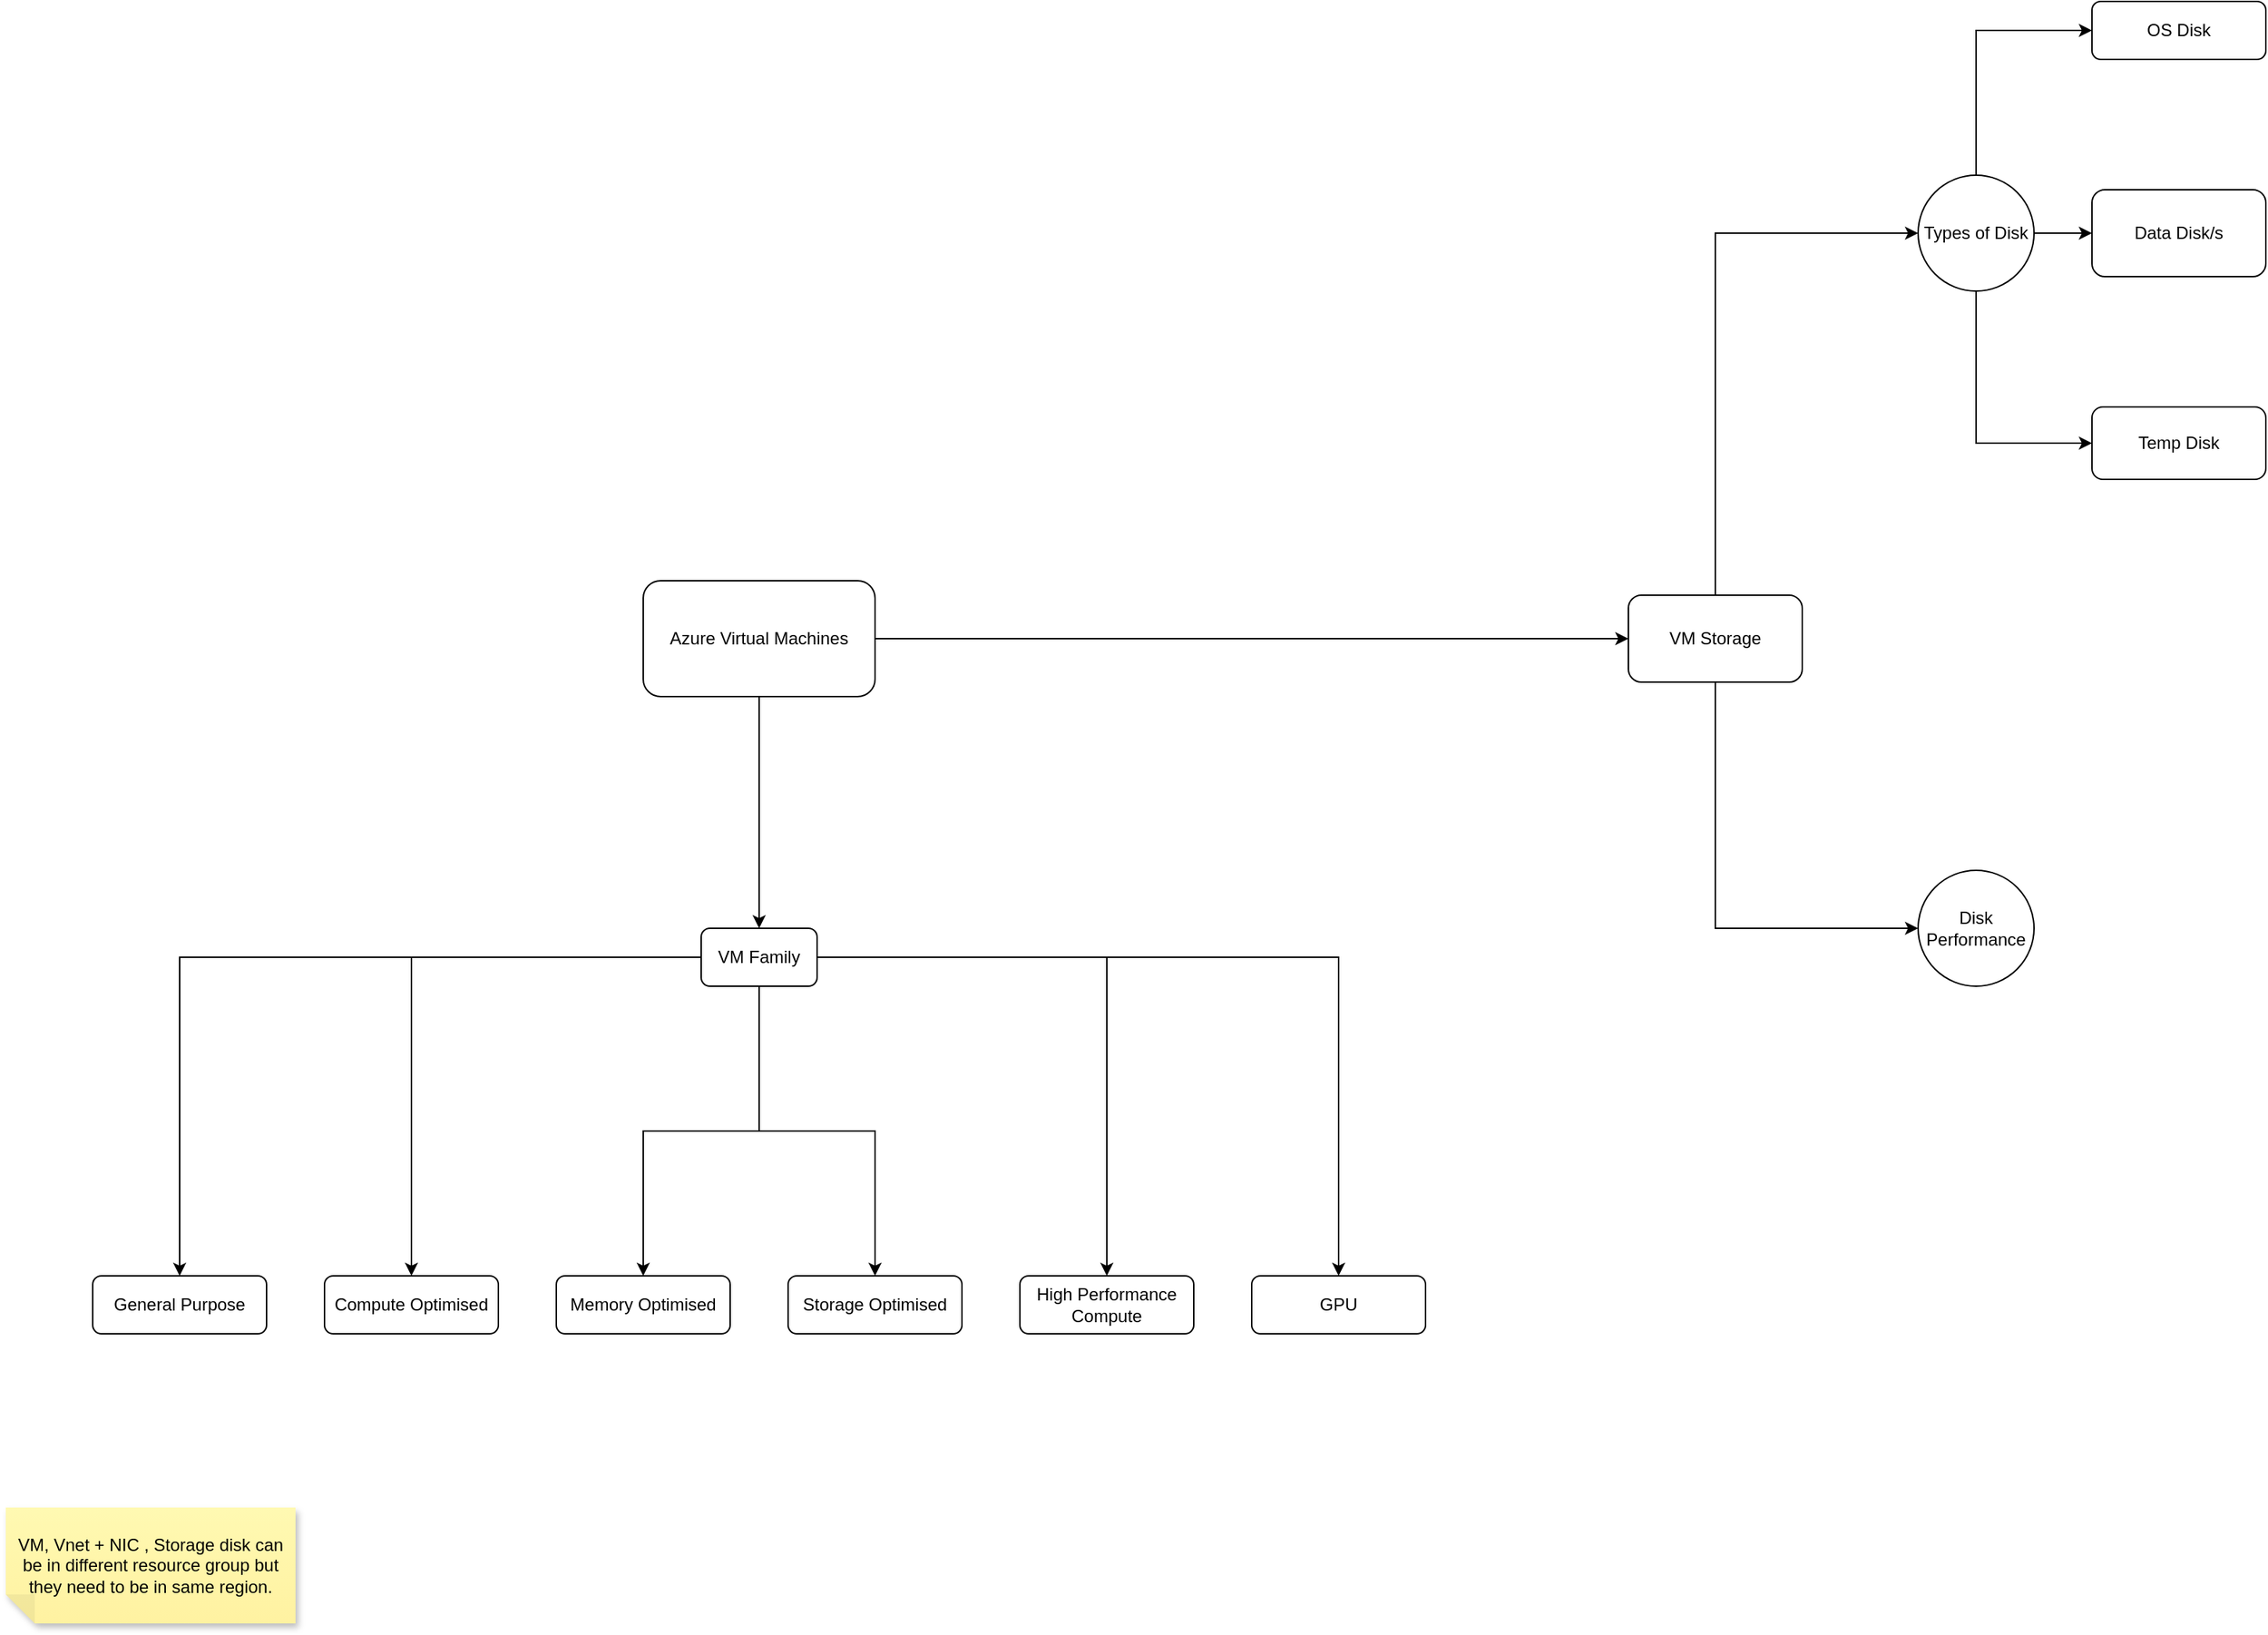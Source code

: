 <mxfile version="24.9.0">
  <diagram name="Page-1" id="cbFLLo0eFX_HLdYKL4IW">
    <mxGraphModel dx="788" dy="822" grid="1" gridSize="10" guides="1" tooltips="1" connect="1" arrows="1" fold="1" page="1" pageScale="1" pageWidth="1100" pageHeight="850" math="0" shadow="0">
      <root>
        <mxCell id="0" />
        <mxCell id="1" parent="0" />
        <mxCell id="4GKKFWEUCo8rr3pjgwcH-3" value="" style="edgeStyle=orthogonalEdgeStyle;rounded=0;orthogonalLoop=1;jettySize=auto;html=1;" edge="1" parent="1" source="4GKKFWEUCo8rr3pjgwcH-1" target="4GKKFWEUCo8rr3pjgwcH-2">
          <mxGeometry relative="1" as="geometry" />
        </mxCell>
        <mxCell id="4GKKFWEUCo8rr3pjgwcH-18" value="" style="edgeStyle=orthogonalEdgeStyle;rounded=0;orthogonalLoop=1;jettySize=auto;html=1;" edge="1" parent="1" source="4GKKFWEUCo8rr3pjgwcH-1" target="4GKKFWEUCo8rr3pjgwcH-17">
          <mxGeometry relative="1" as="geometry" />
        </mxCell>
        <mxCell id="4GKKFWEUCo8rr3pjgwcH-1" value="Azure Virtual Machines" style="rounded=1;whiteSpace=wrap;html=1;" vertex="1" parent="1">
          <mxGeometry x="480" y="400" width="160" height="80" as="geometry" />
        </mxCell>
        <mxCell id="4GKKFWEUCo8rr3pjgwcH-5" value="" style="edgeStyle=orthogonalEdgeStyle;rounded=0;orthogonalLoop=1;jettySize=auto;html=1;" edge="1" parent="1" source="4GKKFWEUCo8rr3pjgwcH-2" target="4GKKFWEUCo8rr3pjgwcH-4">
          <mxGeometry relative="1" as="geometry" />
        </mxCell>
        <mxCell id="4GKKFWEUCo8rr3pjgwcH-11" style="edgeStyle=orthogonalEdgeStyle;rounded=0;orthogonalLoop=1;jettySize=auto;html=1;" edge="1" parent="1" source="4GKKFWEUCo8rr3pjgwcH-2" target="4GKKFWEUCo8rr3pjgwcH-6">
          <mxGeometry relative="1" as="geometry" />
        </mxCell>
        <mxCell id="4GKKFWEUCo8rr3pjgwcH-12" style="edgeStyle=orthogonalEdgeStyle;rounded=0;orthogonalLoop=1;jettySize=auto;html=1;" edge="1" parent="1" source="4GKKFWEUCo8rr3pjgwcH-2" target="4GKKFWEUCo8rr3pjgwcH-7">
          <mxGeometry relative="1" as="geometry" />
        </mxCell>
        <mxCell id="4GKKFWEUCo8rr3pjgwcH-13" style="edgeStyle=orthogonalEdgeStyle;rounded=0;orthogonalLoop=1;jettySize=auto;html=1;" edge="1" parent="1" source="4GKKFWEUCo8rr3pjgwcH-2" target="4GKKFWEUCo8rr3pjgwcH-8">
          <mxGeometry relative="1" as="geometry" />
        </mxCell>
        <mxCell id="4GKKFWEUCo8rr3pjgwcH-14" style="edgeStyle=orthogonalEdgeStyle;rounded=0;orthogonalLoop=1;jettySize=auto;html=1;" edge="1" parent="1" source="4GKKFWEUCo8rr3pjgwcH-2" target="4GKKFWEUCo8rr3pjgwcH-9">
          <mxGeometry relative="1" as="geometry" />
        </mxCell>
        <mxCell id="4GKKFWEUCo8rr3pjgwcH-15" style="edgeStyle=orthogonalEdgeStyle;rounded=0;orthogonalLoop=1;jettySize=auto;html=1;" edge="1" parent="1" source="4GKKFWEUCo8rr3pjgwcH-2" target="4GKKFWEUCo8rr3pjgwcH-10">
          <mxGeometry relative="1" as="geometry" />
        </mxCell>
        <mxCell id="4GKKFWEUCo8rr3pjgwcH-2" value="VM Family" style="whiteSpace=wrap;html=1;rounded=1;" vertex="1" parent="1">
          <mxGeometry x="520" y="640" width="80" height="40" as="geometry" />
        </mxCell>
        <mxCell id="4GKKFWEUCo8rr3pjgwcH-4" value="General Purpose" style="whiteSpace=wrap;html=1;rounded=1;" vertex="1" parent="1">
          <mxGeometry x="100" y="880" width="120" height="40" as="geometry" />
        </mxCell>
        <mxCell id="4GKKFWEUCo8rr3pjgwcH-6" value="Compute Optimised" style="whiteSpace=wrap;html=1;rounded=1;" vertex="1" parent="1">
          <mxGeometry x="260" y="880" width="120" height="40" as="geometry" />
        </mxCell>
        <mxCell id="4GKKFWEUCo8rr3pjgwcH-7" value="Memory Optimised" style="whiteSpace=wrap;html=1;rounded=1;" vertex="1" parent="1">
          <mxGeometry x="420" y="880" width="120" height="40" as="geometry" />
        </mxCell>
        <mxCell id="4GKKFWEUCo8rr3pjgwcH-8" value="Storage Optimised" style="whiteSpace=wrap;html=1;rounded=1;" vertex="1" parent="1">
          <mxGeometry x="580" y="880" width="120" height="40" as="geometry" />
        </mxCell>
        <mxCell id="4GKKFWEUCo8rr3pjgwcH-9" value="High Performance Compute" style="whiteSpace=wrap;html=1;rounded=1;" vertex="1" parent="1">
          <mxGeometry x="740" y="880" width="120" height="40" as="geometry" />
        </mxCell>
        <mxCell id="4GKKFWEUCo8rr3pjgwcH-10" value="GPU" style="whiteSpace=wrap;html=1;rounded=1;" vertex="1" parent="1">
          <mxGeometry x="900" y="880" width="120" height="40" as="geometry" />
        </mxCell>
        <mxCell id="4GKKFWEUCo8rr3pjgwcH-16" value="VM, Vnet + NIC , Storage disk can be in different resource group but they need to be in same region." style="shape=note;whiteSpace=wrap;html=1;backgroundOutline=1;fontColor=#000000;darkOpacity=0.05;fillColor=#FFF9B2;strokeColor=none;fillStyle=solid;direction=west;gradientDirection=north;gradientColor=#FFF2A1;shadow=1;size=20;pointerEvents=1;" vertex="1" parent="1">
          <mxGeometry x="40" y="1040" width="200" height="80" as="geometry" />
        </mxCell>
        <mxCell id="4GKKFWEUCo8rr3pjgwcH-20" value="" style="edgeStyle=orthogonalEdgeStyle;rounded=0;orthogonalLoop=1;jettySize=auto;html=1;" edge="1" parent="1" source="4GKKFWEUCo8rr3pjgwcH-17" target="4GKKFWEUCo8rr3pjgwcH-19">
          <mxGeometry relative="1" as="geometry">
            <Array as="points">
              <mxPoint x="1220" y="160" />
            </Array>
          </mxGeometry>
        </mxCell>
        <mxCell id="4GKKFWEUCo8rr3pjgwcH-22" style="edgeStyle=orthogonalEdgeStyle;rounded=0;orthogonalLoop=1;jettySize=auto;html=1;entryX=0;entryY=0.5;entryDx=0;entryDy=0;" edge="1" parent="1" source="4GKKFWEUCo8rr3pjgwcH-17" target="4GKKFWEUCo8rr3pjgwcH-21">
          <mxGeometry relative="1" as="geometry">
            <Array as="points">
              <mxPoint x="1220" y="640" />
            </Array>
          </mxGeometry>
        </mxCell>
        <mxCell id="4GKKFWEUCo8rr3pjgwcH-17" value="VM Storage" style="whiteSpace=wrap;html=1;rounded=1;" vertex="1" parent="1">
          <mxGeometry x="1160" y="410" width="120" height="60" as="geometry" />
        </mxCell>
        <mxCell id="4GKKFWEUCo8rr3pjgwcH-24" value="" style="edgeStyle=orthogonalEdgeStyle;rounded=0;orthogonalLoop=1;jettySize=auto;html=1;" edge="1" parent="1" source="4GKKFWEUCo8rr3pjgwcH-19" target="4GKKFWEUCo8rr3pjgwcH-23">
          <mxGeometry relative="1" as="geometry">
            <Array as="points">
              <mxPoint x="1400" y="20" />
            </Array>
          </mxGeometry>
        </mxCell>
        <mxCell id="4GKKFWEUCo8rr3pjgwcH-26" value="" style="edgeStyle=orthogonalEdgeStyle;rounded=0;orthogonalLoop=1;jettySize=auto;html=1;" edge="1" parent="1" source="4GKKFWEUCo8rr3pjgwcH-19" target="4GKKFWEUCo8rr3pjgwcH-25">
          <mxGeometry relative="1" as="geometry">
            <Array as="points">
              <mxPoint x="1400" y="305" />
            </Array>
          </mxGeometry>
        </mxCell>
        <mxCell id="4GKKFWEUCo8rr3pjgwcH-28" value="" style="edgeStyle=orthogonalEdgeStyle;rounded=0;orthogonalLoop=1;jettySize=auto;html=1;" edge="1" parent="1" source="4GKKFWEUCo8rr3pjgwcH-19" target="4GKKFWEUCo8rr3pjgwcH-27">
          <mxGeometry relative="1" as="geometry" />
        </mxCell>
        <mxCell id="4GKKFWEUCo8rr3pjgwcH-19" value="Types of Disk" style="ellipse;whiteSpace=wrap;html=1;rounded=1;" vertex="1" parent="1">
          <mxGeometry x="1360" y="120" width="80" height="80" as="geometry" />
        </mxCell>
        <mxCell id="4GKKFWEUCo8rr3pjgwcH-21" value="Disk Performance" style="ellipse;whiteSpace=wrap;html=1;rounded=1;" vertex="1" parent="1">
          <mxGeometry x="1360" y="600" width="80" height="80" as="geometry" />
        </mxCell>
        <UserObject label="OS Disk" tooltip="1. OS comes pre installed on the disk.&#xa;2. Can use marketplace images, uploaded VHD or custom images.&#xa;3. Disk can be resized, but this requires downtime. &#xa;4. OS disk can&#39;t be attached or deattached but they can be swapped." id="4GKKFWEUCo8rr3pjgwcH-23">
          <mxCell style="whiteSpace=wrap;html=1;rounded=1;" vertex="1" parent="1">
            <mxGeometry x="1480" width="120" height="40" as="geometry" />
          </mxCell>
        </UserObject>
        <mxCell id="4GKKFWEUCo8rr3pjgwcH-25" value="Temp Disk" style="whiteSpace=wrap;html=1;rounded=1;" vertex="1" parent="1">
          <mxGeometry x="1480" y="280" width="120" height="50" as="geometry" />
        </mxCell>
        <UserObject label="Data Disk/s" tooltip="1. Used for persistent Data Storage&#xa;2. Disk can be resized without downtime for some VM SKUs&#xa;3. You can attach and deattach data disk without downtime(but you shouds" id="4GKKFWEUCo8rr3pjgwcH-27">
          <mxCell style="whiteSpace=wrap;html=1;rounded=1;" vertex="1" parent="1">
            <mxGeometry x="1480" y="130" width="120" height="60" as="geometry" />
          </mxCell>
        </UserObject>
      </root>
    </mxGraphModel>
  </diagram>
</mxfile>
